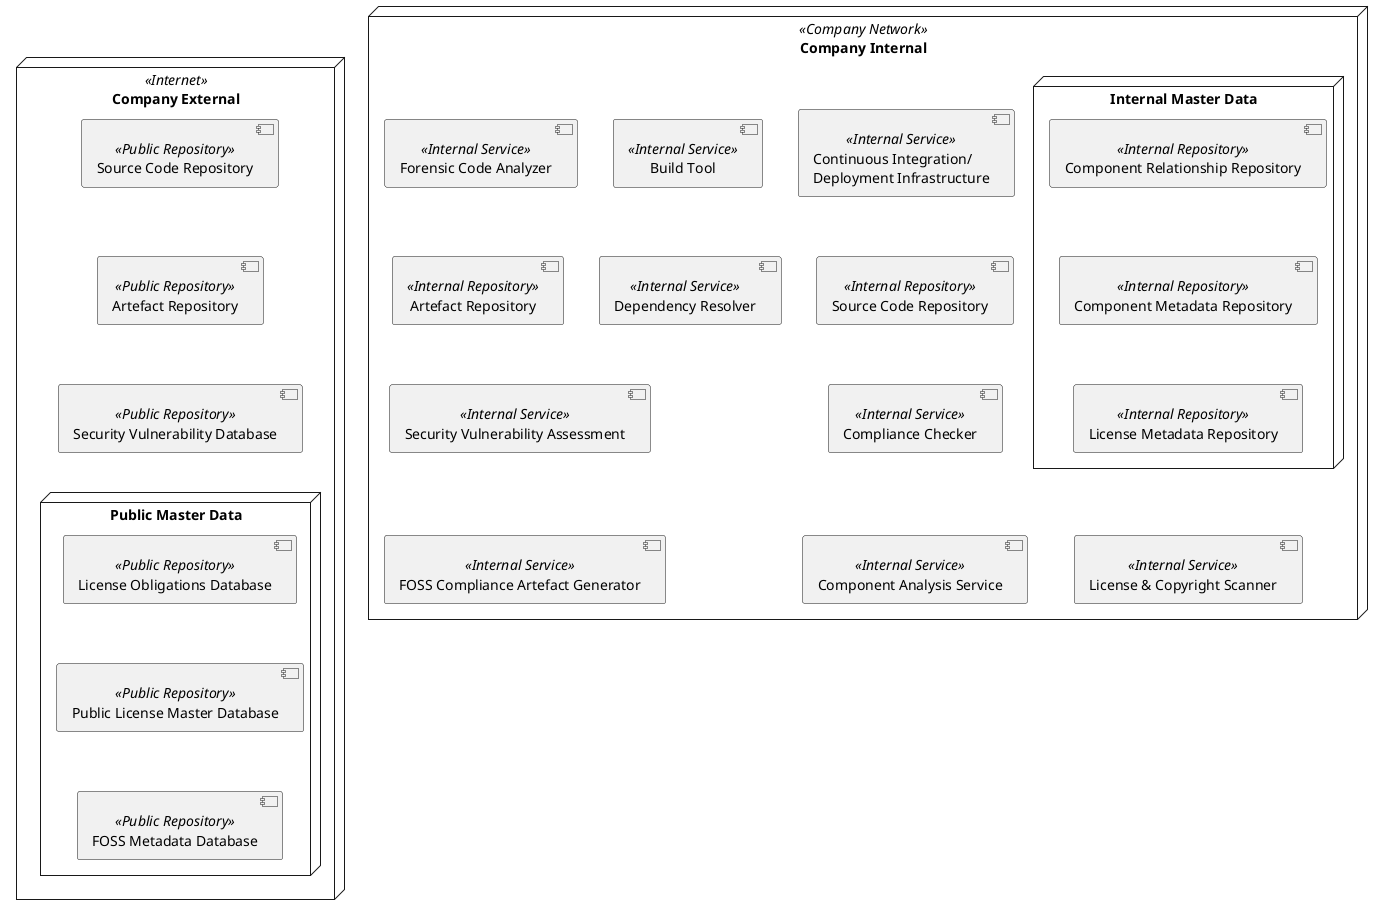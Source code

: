 @startuml OSS_Tooling_Component_Diagram

'
' SPDX-License-Identifier: CC-BY-SA-4.0
'
' Showing the tooling landscape as UML deployement diagram
' This is meant to be a big picture, not listing all details
'

'
' Elements: What is public in the Internet
'

skinparam componentStyle uml2

node "Company External" <<Internet>> {

    component [Source Code Repository] as publicsource <<Public Repository>> 

    component [Artefact Repository] as publicartefacts <<Public Repository>>

    component [Security Vulnerability Database] as publicvulnerabilities <<Public Repository>> 

    node "Public Master Data" {

        component [License Obligations Database] as publicobligations <<Public Repository>> 

        component [Public License Master Database] as publiclicenses <<Public Repository>> 

        component [FOSS Metadata Database] as publicmetadata <<Public Repository>> 

    }

}

'
' Elements: What is inside organisation or comapny
'

node "Company Internal" <<Company Network>> {

    component [Continuous Integration/\nDeployment Infrastructure] as cicd <<Internal Service>>

    component [Build Tool] as buildsystem <<Internal Service>>

    component [Source Code Repository] as internalsource <<Internal Repository>> 

    component [Artefact Repository] as internalartefacts <<Internal Repository>> 

    component [Compliance Checker] as compliancechecker <<Internal Service>>

    component [Dependency Resolver] as dependencyresolver <<Internal Service>>

    component [FOSS Compliance Artefact Generator] as fossartefactgenerator <<Internal Service>>

    component [Component Analysis Service] as componentanalysis <<Internal Service>>

    component [License & Copyright Scanner] as licensescanner <<Internal Service>>

    component [Security Vulnerability Assessment] as securityassessment <<Internal Service>>

    component [Forensic Code Analyzer] as forensiccodeanalyzer <<Internal Service>>

    node "Internal Master Data" {

        component [Component Relationship Repository] as componentrelationships <<Internal Repository>>

        component [Component Metadata Repository] as componentmetadata <<Internal Repository>> 

        component [License Metadata Repository] as licenses <<Internal Repository>> 

    }

}

' 
' hidden relations to force layout ...
' 

publicsource -[hidden]-> publicartefacts
publicartefacts -[hidden]-> publicvulnerabilities
publicvulnerabilities -[hidden]-> publicobligations

publicobligations -[hidden]-> publiclicenses
publiclicenses -[hidden]-> publicmetadata

cicd -[hidden]-> internalsource
buildsystem -[hidden]-> internalartefacts
buildsystem -[hidden]-> dependencyresolver
internalsource -[hidden]-> compliancechecker
internalartefacts -[hidden]-> securityassessment
compliancechecker -[hidden]-> componentanalysis
securityassessment -[hidden]-> fossartefactgenerator
licenses -[hidden]-> licensescanner

componentrelationships -[hidden]-> componentmetadata
componentmetadata -[hidden]-> licenses

@enduml
